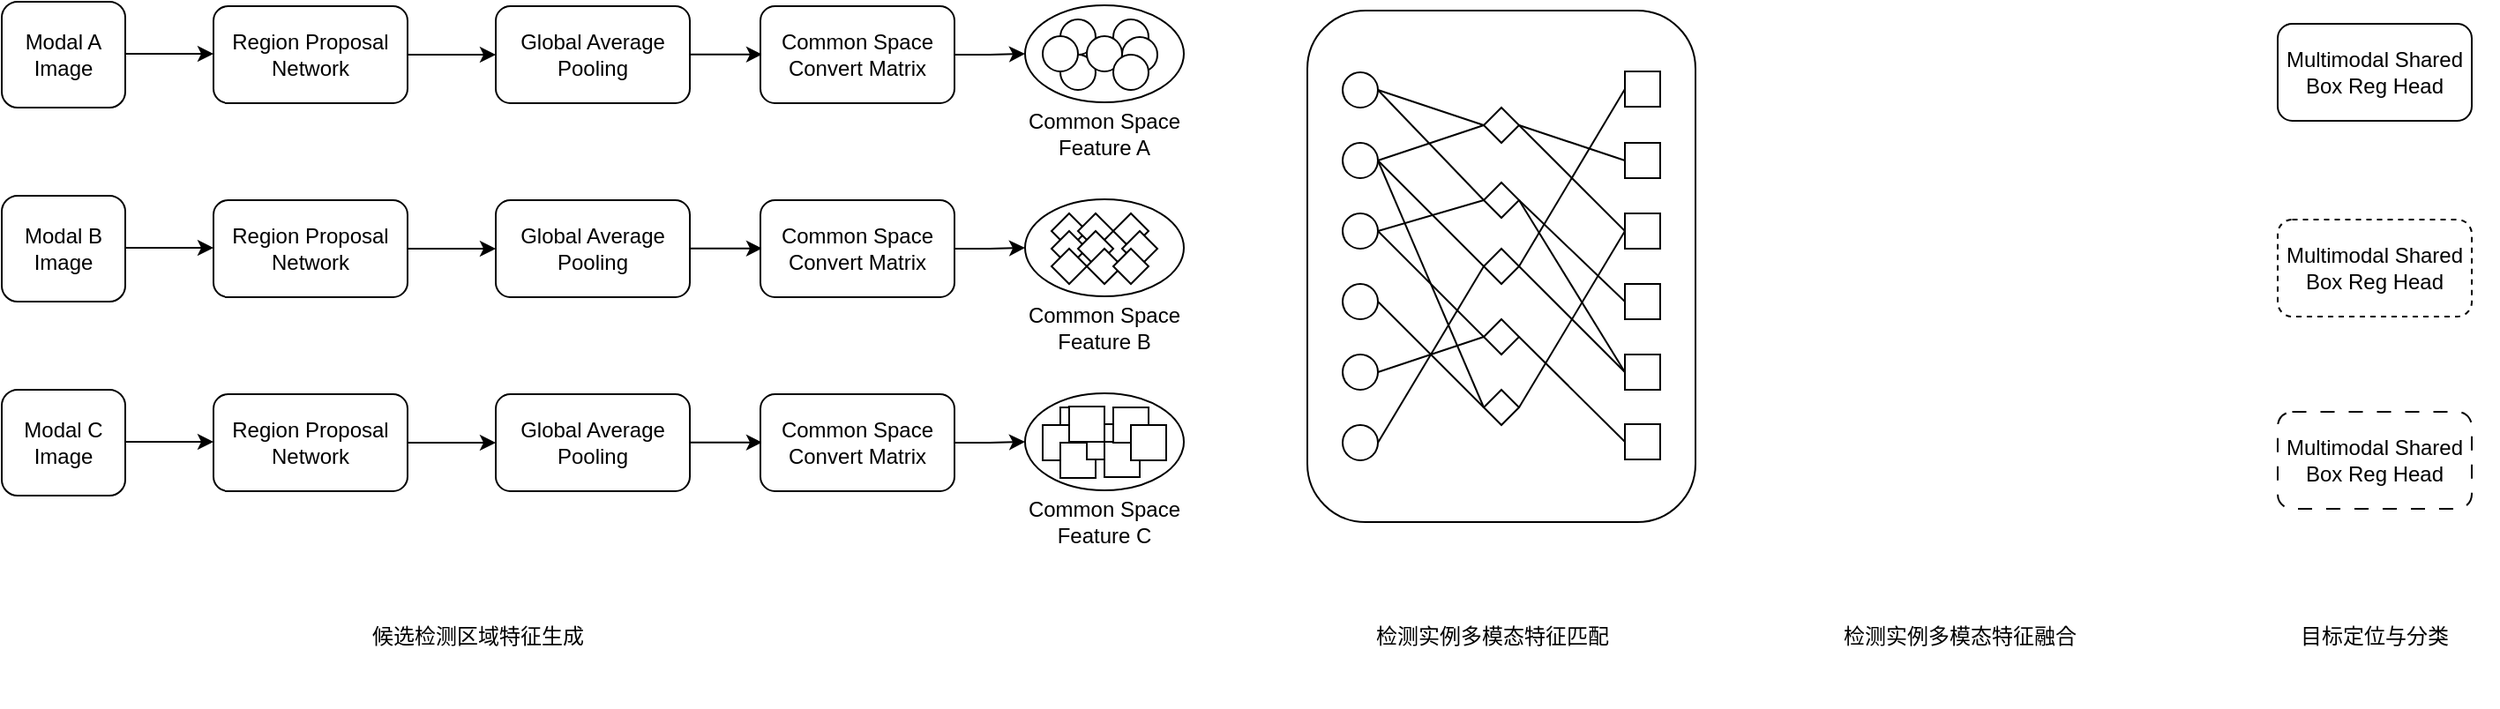 <mxfile version="23.1.2" type="github">
  <diagram name="第 1 页" id="z2M5c4vALER3vp60Q3NO">
    <mxGraphModel dx="1313" dy="688" grid="1" gridSize="10" guides="1" tooltips="1" connect="1" arrows="1" fold="1" page="1" pageScale="1" pageWidth="2336" pageHeight="1654" math="0" shadow="0">
      <root>
        <mxCell id="0" />
        <mxCell id="1" parent="0" />
        <mxCell id="HAOtPfupm4dBEVP8952R-200" value="" style="rounded=1;whiteSpace=wrap;html=1;fillColor=none;" vertex="1" parent="1">
          <mxGeometry x="760" y="355" width="220" height="290" as="geometry" />
        </mxCell>
        <mxCell id="HAOtPfupm4dBEVP8952R-1" value="Modal A&lt;br&gt;Image" style="rounded=1;whiteSpace=wrap;html=1;" vertex="1" parent="1">
          <mxGeometry x="20" y="350" width="70" height="60" as="geometry" />
        </mxCell>
        <mxCell id="HAOtPfupm4dBEVP8952R-2" value="" style="endArrow=classic;html=1;rounded=0;" edge="1" parent="1">
          <mxGeometry width="50" height="50" relative="1" as="geometry">
            <mxPoint x="90" y="379.5" as="sourcePoint" />
            <mxPoint x="140" y="379.5" as="targetPoint" />
          </mxGeometry>
        </mxCell>
        <mxCell id="HAOtPfupm4dBEVP8952R-19" value="" style="edgeStyle=orthogonalEdgeStyle;rounded=0;orthogonalLoop=1;jettySize=auto;html=1;" edge="1" parent="1" source="HAOtPfupm4dBEVP8952R-3" target="HAOtPfupm4dBEVP8952R-18">
          <mxGeometry relative="1" as="geometry" />
        </mxCell>
        <mxCell id="HAOtPfupm4dBEVP8952R-3" value="Region Proposal&lt;br&gt;Network" style="rounded=1;whiteSpace=wrap;html=1;" vertex="1" parent="1">
          <mxGeometry x="140" y="352.5" width="110" height="55" as="geometry" />
        </mxCell>
        <mxCell id="HAOtPfupm4dBEVP8952R-16" style="edgeStyle=orthogonalEdgeStyle;rounded=0;orthogonalLoop=1;jettySize=auto;html=1;exitX=1;exitY=0.5;exitDx=0;exitDy=0;entryX=0;entryY=0.5;entryDx=0;entryDy=0;" edge="1" parent="1">
          <mxGeometry relative="1" as="geometry">
            <mxPoint x="410" y="379.83" as="sourcePoint" />
            <mxPoint x="451" y="379.83" as="targetPoint" />
          </mxGeometry>
        </mxCell>
        <mxCell id="HAOtPfupm4dBEVP8952R-18" value="Global Average&lt;br&gt;Pooling" style="rounded=1;whiteSpace=wrap;html=1;" vertex="1" parent="1">
          <mxGeometry x="300" y="352.5" width="110" height="55" as="geometry" />
        </mxCell>
        <mxCell id="HAOtPfupm4dBEVP8952R-88" style="edgeStyle=orthogonalEdgeStyle;rounded=0;orthogonalLoop=1;jettySize=auto;html=1;exitX=1;exitY=0.5;exitDx=0;exitDy=0;entryX=0;entryY=0.5;entryDx=0;entryDy=0;" edge="1" parent="1" source="HAOtPfupm4dBEVP8952R-20" target="HAOtPfupm4dBEVP8952R-87">
          <mxGeometry relative="1" as="geometry" />
        </mxCell>
        <mxCell id="HAOtPfupm4dBEVP8952R-20" value="Common Space&lt;br&gt;Convert Matrix" style="rounded=1;whiteSpace=wrap;html=1;" vertex="1" parent="1">
          <mxGeometry x="450" y="352.5" width="110" height="55" as="geometry" />
        </mxCell>
        <mxCell id="HAOtPfupm4dBEVP8952R-21" value="候选检测区域特征生成" style="text;html=1;strokeColor=none;fillColor=none;align=center;verticalAlign=middle;whiteSpace=wrap;rounded=0;" vertex="1" parent="1">
          <mxGeometry x="220" y="670" width="140" height="80" as="geometry" />
        </mxCell>
        <mxCell id="HAOtPfupm4dBEVP8952R-22" value="检测实例多模态特征匹配" style="text;html=1;strokeColor=none;fillColor=none;align=center;verticalAlign=middle;whiteSpace=wrap;rounded=0;" vertex="1" parent="1">
          <mxGeometry x="780" y="670" width="170" height="80" as="geometry" />
        </mxCell>
        <mxCell id="HAOtPfupm4dBEVP8952R-23" value="检测实例多模态特征融合" style="text;html=1;strokeColor=none;fillColor=none;align=center;verticalAlign=middle;whiteSpace=wrap;rounded=0;" vertex="1" parent="1">
          <mxGeometry x="1060" y="670" width="140" height="80" as="geometry" />
        </mxCell>
        <mxCell id="HAOtPfupm4dBEVP8952R-24" value="目标定位与分类" style="text;html=1;strokeColor=none;fillColor=none;align=center;verticalAlign=middle;whiteSpace=wrap;rounded=0;" vertex="1" parent="1">
          <mxGeometry x="1295" y="670" width="140" height="80" as="geometry" />
        </mxCell>
        <mxCell id="HAOtPfupm4dBEVP8952R-25" value="" style="ellipse;whiteSpace=wrap;html=1;aspect=fixed;" vertex="1" parent="1">
          <mxGeometry x="780" y="390" width="20" height="20" as="geometry" />
        </mxCell>
        <mxCell id="HAOtPfupm4dBEVP8952R-87" value="" style="ellipse;whiteSpace=wrap;html=1;" vertex="1" parent="1">
          <mxGeometry x="600" y="352" width="90" height="55" as="geometry" />
        </mxCell>
        <mxCell id="HAOtPfupm4dBEVP8952R-89" value="" style="ellipse;whiteSpace=wrap;html=1;aspect=fixed;" vertex="1" parent="1">
          <mxGeometry x="620" y="360" width="20" height="20" as="geometry" />
        </mxCell>
        <mxCell id="HAOtPfupm4dBEVP8952R-90" value="" style="ellipse;whiteSpace=wrap;html=1;aspect=fixed;" vertex="1" parent="1">
          <mxGeometry x="650" y="360" width="20" height="20" as="geometry" />
        </mxCell>
        <mxCell id="HAOtPfupm4dBEVP8952R-91" value="" style="ellipse;whiteSpace=wrap;html=1;aspect=fixed;" vertex="1" parent="1">
          <mxGeometry x="620" y="380" width="20" height="20" as="geometry" />
        </mxCell>
        <mxCell id="HAOtPfupm4dBEVP8952R-92" value="" style="ellipse;whiteSpace=wrap;html=1;aspect=fixed;" vertex="1" parent="1">
          <mxGeometry x="610" y="369.5" width="20" height="20" as="geometry" />
        </mxCell>
        <mxCell id="HAOtPfupm4dBEVP8952R-93" value="" style="ellipse;whiteSpace=wrap;html=1;aspect=fixed;" vertex="1" parent="1">
          <mxGeometry x="635" y="369.5" width="20" height="20" as="geometry" />
        </mxCell>
        <mxCell id="HAOtPfupm4dBEVP8952R-94" value="" style="ellipse;whiteSpace=wrap;html=1;aspect=fixed;" vertex="1" parent="1">
          <mxGeometry x="655" y="370" width="20" height="20" as="geometry" />
        </mxCell>
        <mxCell id="HAOtPfupm4dBEVP8952R-95" value="" style="ellipse;whiteSpace=wrap;html=1;aspect=fixed;" vertex="1" parent="1">
          <mxGeometry x="650" y="380" width="20" height="20" as="geometry" />
        </mxCell>
        <mxCell id="HAOtPfupm4dBEVP8952R-96" value="Common Space Feature A" style="text;html=1;strokeColor=none;fillColor=none;align=center;verticalAlign=middle;whiteSpace=wrap;rounded=0;" vertex="1" parent="1">
          <mxGeometry x="590" y="410" width="110" height="30" as="geometry" />
        </mxCell>
        <mxCell id="HAOtPfupm4dBEVP8952R-97" value="Modal B&lt;br&gt;Image" style="rounded=1;whiteSpace=wrap;html=1;" vertex="1" parent="1">
          <mxGeometry x="20" y="460" width="70" height="60" as="geometry" />
        </mxCell>
        <mxCell id="HAOtPfupm4dBEVP8952R-98" value="" style="endArrow=classic;html=1;rounded=0;" edge="1" parent="1">
          <mxGeometry width="50" height="50" relative="1" as="geometry">
            <mxPoint x="90" y="489.5" as="sourcePoint" />
            <mxPoint x="140" y="489.5" as="targetPoint" />
          </mxGeometry>
        </mxCell>
        <mxCell id="HAOtPfupm4dBEVP8952R-99" value="" style="edgeStyle=orthogonalEdgeStyle;rounded=0;orthogonalLoop=1;jettySize=auto;html=1;" edge="1" parent="1" source="HAOtPfupm4dBEVP8952R-100" target="HAOtPfupm4dBEVP8952R-102">
          <mxGeometry relative="1" as="geometry" />
        </mxCell>
        <mxCell id="HAOtPfupm4dBEVP8952R-100" value="Region Proposal&lt;br&gt;Network" style="rounded=1;whiteSpace=wrap;html=1;" vertex="1" parent="1">
          <mxGeometry x="140" y="462.5" width="110" height="55" as="geometry" />
        </mxCell>
        <mxCell id="HAOtPfupm4dBEVP8952R-101" style="edgeStyle=orthogonalEdgeStyle;rounded=0;orthogonalLoop=1;jettySize=auto;html=1;exitX=1;exitY=0.5;exitDx=0;exitDy=0;entryX=0;entryY=0.5;entryDx=0;entryDy=0;" edge="1" parent="1">
          <mxGeometry relative="1" as="geometry">
            <mxPoint x="410" y="489.83" as="sourcePoint" />
            <mxPoint x="451" y="489.83" as="targetPoint" />
          </mxGeometry>
        </mxCell>
        <mxCell id="HAOtPfupm4dBEVP8952R-102" value="Global Average&lt;br&gt;Pooling" style="rounded=1;whiteSpace=wrap;html=1;" vertex="1" parent="1">
          <mxGeometry x="300" y="462.5" width="110" height="55" as="geometry" />
        </mxCell>
        <mxCell id="HAOtPfupm4dBEVP8952R-103" style="edgeStyle=orthogonalEdgeStyle;rounded=0;orthogonalLoop=1;jettySize=auto;html=1;exitX=1;exitY=0.5;exitDx=0;exitDy=0;entryX=0;entryY=0.5;entryDx=0;entryDy=0;" edge="1" parent="1" source="HAOtPfupm4dBEVP8952R-104" target="HAOtPfupm4dBEVP8952R-105">
          <mxGeometry relative="1" as="geometry" />
        </mxCell>
        <mxCell id="HAOtPfupm4dBEVP8952R-104" value="Common Space&lt;br&gt;Convert Matrix" style="rounded=1;whiteSpace=wrap;html=1;" vertex="1" parent="1">
          <mxGeometry x="450" y="462.5" width="110" height="55" as="geometry" />
        </mxCell>
        <mxCell id="HAOtPfupm4dBEVP8952R-105" value="" style="ellipse;whiteSpace=wrap;html=1;" vertex="1" parent="1">
          <mxGeometry x="600" y="462" width="90" height="55" as="geometry" />
        </mxCell>
        <mxCell id="HAOtPfupm4dBEVP8952R-113" value="Common Space Feature B" style="text;html=1;strokeColor=none;fillColor=none;align=center;verticalAlign=middle;whiteSpace=wrap;rounded=0;" vertex="1" parent="1">
          <mxGeometry x="590" y="520" width="110" height="30" as="geometry" />
        </mxCell>
        <mxCell id="HAOtPfupm4dBEVP8952R-114" value="Modal C&lt;br&gt;Image" style="rounded=1;whiteSpace=wrap;html=1;" vertex="1" parent="1">
          <mxGeometry x="20" y="570" width="70" height="60" as="geometry" />
        </mxCell>
        <mxCell id="HAOtPfupm4dBEVP8952R-115" value="" style="endArrow=classic;html=1;rounded=0;" edge="1" parent="1">
          <mxGeometry width="50" height="50" relative="1" as="geometry">
            <mxPoint x="90" y="599.5" as="sourcePoint" />
            <mxPoint x="140" y="599.5" as="targetPoint" />
          </mxGeometry>
        </mxCell>
        <mxCell id="HAOtPfupm4dBEVP8952R-116" value="" style="edgeStyle=orthogonalEdgeStyle;rounded=0;orthogonalLoop=1;jettySize=auto;html=1;" edge="1" parent="1" source="HAOtPfupm4dBEVP8952R-117" target="HAOtPfupm4dBEVP8952R-119">
          <mxGeometry relative="1" as="geometry" />
        </mxCell>
        <mxCell id="HAOtPfupm4dBEVP8952R-117" value="Region Proposal&lt;br&gt;Network" style="rounded=1;whiteSpace=wrap;html=1;" vertex="1" parent="1">
          <mxGeometry x="140" y="572.5" width="110" height="55" as="geometry" />
        </mxCell>
        <mxCell id="HAOtPfupm4dBEVP8952R-118" style="edgeStyle=orthogonalEdgeStyle;rounded=0;orthogonalLoop=1;jettySize=auto;html=1;exitX=1;exitY=0.5;exitDx=0;exitDy=0;entryX=0;entryY=0.5;entryDx=0;entryDy=0;" edge="1" parent="1">
          <mxGeometry relative="1" as="geometry">
            <mxPoint x="410" y="599.83" as="sourcePoint" />
            <mxPoint x="451" y="599.83" as="targetPoint" />
          </mxGeometry>
        </mxCell>
        <mxCell id="HAOtPfupm4dBEVP8952R-119" value="Global Average&lt;br&gt;Pooling" style="rounded=1;whiteSpace=wrap;html=1;" vertex="1" parent="1">
          <mxGeometry x="300" y="572.5" width="110" height="55" as="geometry" />
        </mxCell>
        <mxCell id="HAOtPfupm4dBEVP8952R-120" style="edgeStyle=orthogonalEdgeStyle;rounded=0;orthogonalLoop=1;jettySize=auto;html=1;exitX=1;exitY=0.5;exitDx=0;exitDy=0;entryX=0;entryY=0.5;entryDx=0;entryDy=0;" edge="1" parent="1" source="HAOtPfupm4dBEVP8952R-121" target="HAOtPfupm4dBEVP8952R-122">
          <mxGeometry relative="1" as="geometry" />
        </mxCell>
        <mxCell id="HAOtPfupm4dBEVP8952R-121" value="Common Space&lt;br&gt;Convert Matrix" style="rounded=1;whiteSpace=wrap;html=1;" vertex="1" parent="1">
          <mxGeometry x="450" y="572.5" width="110" height="55" as="geometry" />
        </mxCell>
        <mxCell id="HAOtPfupm4dBEVP8952R-122" value="" style="ellipse;whiteSpace=wrap;html=1;" vertex="1" parent="1">
          <mxGeometry x="600" y="572" width="90" height="55" as="geometry" />
        </mxCell>
        <mxCell id="HAOtPfupm4dBEVP8952R-123" value="Common Space Feature C" style="text;html=1;strokeColor=none;fillColor=none;align=center;verticalAlign=middle;whiteSpace=wrap;rounded=0;" vertex="1" parent="1">
          <mxGeometry x="590" y="630" width="110" height="30" as="geometry" />
        </mxCell>
        <mxCell id="HAOtPfupm4dBEVP8952R-126" value="" style="rhombus;whiteSpace=wrap;html=1;" vertex="1" parent="1">
          <mxGeometry x="615" y="470" width="20" height="20" as="geometry" />
        </mxCell>
        <mxCell id="HAOtPfupm4dBEVP8952R-127" value="" style="rhombus;whiteSpace=wrap;html=1;" vertex="1" parent="1">
          <mxGeometry x="615" y="480" width="20" height="20" as="geometry" />
        </mxCell>
        <mxCell id="HAOtPfupm4dBEVP8952R-128" value="" style="rhombus;whiteSpace=wrap;html=1;" vertex="1" parent="1">
          <mxGeometry x="615" y="490" width="20" height="20" as="geometry" />
        </mxCell>
        <mxCell id="HAOtPfupm4dBEVP8952R-129" value="" style="rhombus;whiteSpace=wrap;html=1;" vertex="1" parent="1">
          <mxGeometry x="630" y="470" width="20" height="20" as="geometry" />
        </mxCell>
        <mxCell id="HAOtPfupm4dBEVP8952R-130" value="" style="rhombus;whiteSpace=wrap;html=1;" vertex="1" parent="1">
          <mxGeometry x="630" y="480" width="20" height="20" as="geometry" />
        </mxCell>
        <mxCell id="HAOtPfupm4dBEVP8952R-131" value="" style="rhombus;whiteSpace=wrap;html=1;" vertex="1" parent="1">
          <mxGeometry x="650" y="470" width="20" height="20" as="geometry" />
        </mxCell>
        <mxCell id="HAOtPfupm4dBEVP8952R-132" value="" style="rhombus;whiteSpace=wrap;html=1;" vertex="1" parent="1">
          <mxGeometry x="635" y="490" width="20" height="20" as="geometry" />
        </mxCell>
        <mxCell id="HAOtPfupm4dBEVP8952R-133" value="" style="rhombus;whiteSpace=wrap;html=1;" vertex="1" parent="1">
          <mxGeometry x="655" y="480" width="20" height="20" as="geometry" />
        </mxCell>
        <mxCell id="HAOtPfupm4dBEVP8952R-134" value="" style="rhombus;whiteSpace=wrap;html=1;" vertex="1" parent="1">
          <mxGeometry x="650" y="490" width="20" height="20" as="geometry" />
        </mxCell>
        <mxCell id="HAOtPfupm4dBEVP8952R-136" value="" style="whiteSpace=wrap;html=1;aspect=fixed;" vertex="1" parent="1">
          <mxGeometry x="620" y="580" width="20" height="20" as="geometry" />
        </mxCell>
        <mxCell id="HAOtPfupm4dBEVP8952R-137" value="" style="whiteSpace=wrap;html=1;aspect=fixed;" vertex="1" parent="1">
          <mxGeometry x="610" y="590" width="20" height="20" as="geometry" />
        </mxCell>
        <mxCell id="HAOtPfupm4dBEVP8952R-138" value="" style="whiteSpace=wrap;html=1;aspect=fixed;" vertex="1" parent="1">
          <mxGeometry x="620" y="600" width="20" height="20" as="geometry" />
        </mxCell>
        <mxCell id="HAOtPfupm4dBEVP8952R-139" value="" style="whiteSpace=wrap;html=1;aspect=fixed;" vertex="1" parent="1">
          <mxGeometry x="635" y="589.5" width="20" height="20" as="geometry" />
        </mxCell>
        <mxCell id="HAOtPfupm4dBEVP8952R-140" value="" style="whiteSpace=wrap;html=1;aspect=fixed;" vertex="1" parent="1">
          <mxGeometry x="645" y="599.5" width="20" height="20" as="geometry" />
        </mxCell>
        <mxCell id="HAOtPfupm4dBEVP8952R-141" value="" style="whiteSpace=wrap;html=1;aspect=fixed;" vertex="1" parent="1">
          <mxGeometry x="625" y="579.5" width="20" height="20" as="geometry" />
        </mxCell>
        <mxCell id="HAOtPfupm4dBEVP8952R-142" value="" style="whiteSpace=wrap;html=1;aspect=fixed;" vertex="1" parent="1">
          <mxGeometry x="650" y="580" width="20" height="20" as="geometry" />
        </mxCell>
        <mxCell id="HAOtPfupm4dBEVP8952R-143" value="" style="whiteSpace=wrap;html=1;aspect=fixed;" vertex="1" parent="1">
          <mxGeometry x="660" y="590" width="20" height="20" as="geometry" />
        </mxCell>
        <mxCell id="HAOtPfupm4dBEVP8952R-145" value="" style="ellipse;whiteSpace=wrap;html=1;aspect=fixed;" vertex="1" parent="1">
          <mxGeometry x="780" y="430" width="20" height="20" as="geometry" />
        </mxCell>
        <mxCell id="HAOtPfupm4dBEVP8952R-146" value="" style="ellipse;whiteSpace=wrap;html=1;aspect=fixed;" vertex="1" parent="1">
          <mxGeometry x="780" y="470" width="20" height="20" as="geometry" />
        </mxCell>
        <mxCell id="HAOtPfupm4dBEVP8952R-147" value="" style="ellipse;whiteSpace=wrap;html=1;aspect=fixed;" vertex="1" parent="1">
          <mxGeometry x="780" y="510" width="20" height="20" as="geometry" />
        </mxCell>
        <mxCell id="HAOtPfupm4dBEVP8952R-148" value="" style="ellipse;whiteSpace=wrap;html=1;aspect=fixed;" vertex="1" parent="1">
          <mxGeometry x="780" y="550" width="20" height="20" as="geometry" />
        </mxCell>
        <mxCell id="HAOtPfupm4dBEVP8952R-149" value="" style="ellipse;whiteSpace=wrap;html=1;aspect=fixed;" vertex="1" parent="1">
          <mxGeometry x="780" y="590" width="20" height="20" as="geometry" />
        </mxCell>
        <mxCell id="HAOtPfupm4dBEVP8952R-150" value="" style="rhombus;whiteSpace=wrap;html=1;" vertex="1" parent="1">
          <mxGeometry x="860" y="410" width="20" height="20" as="geometry" />
        </mxCell>
        <mxCell id="HAOtPfupm4dBEVP8952R-151" value="" style="rhombus;whiteSpace=wrap;html=1;" vertex="1" parent="1">
          <mxGeometry x="860" y="452.5" width="20" height="20" as="geometry" />
        </mxCell>
        <mxCell id="HAOtPfupm4dBEVP8952R-152" value="" style="rhombus;whiteSpace=wrap;html=1;" vertex="1" parent="1">
          <mxGeometry x="860" y="490" width="20" height="20" as="geometry" />
        </mxCell>
        <mxCell id="HAOtPfupm4dBEVP8952R-153" value="" style="rhombus;whiteSpace=wrap;html=1;" vertex="1" parent="1">
          <mxGeometry x="860" y="530" width="20" height="20" as="geometry" />
        </mxCell>
        <mxCell id="HAOtPfupm4dBEVP8952R-154" value="" style="rhombus;whiteSpace=wrap;html=1;" vertex="1" parent="1">
          <mxGeometry x="860" y="570" width="20" height="20" as="geometry" />
        </mxCell>
        <mxCell id="HAOtPfupm4dBEVP8952R-155" value="" style="whiteSpace=wrap;html=1;aspect=fixed;" vertex="1" parent="1">
          <mxGeometry x="940" y="389.5" width="20" height="20" as="geometry" />
        </mxCell>
        <mxCell id="HAOtPfupm4dBEVP8952R-156" value="" style="whiteSpace=wrap;html=1;aspect=fixed;" vertex="1" parent="1">
          <mxGeometry x="940" y="430" width="20" height="20" as="geometry" />
        </mxCell>
        <mxCell id="HAOtPfupm4dBEVP8952R-157" value="" style="whiteSpace=wrap;html=1;aspect=fixed;" vertex="1" parent="1">
          <mxGeometry x="940" y="470" width="20" height="20" as="geometry" />
        </mxCell>
        <mxCell id="HAOtPfupm4dBEVP8952R-158" value="" style="whiteSpace=wrap;html=1;aspect=fixed;" vertex="1" parent="1">
          <mxGeometry x="940" y="510" width="20" height="20" as="geometry" />
        </mxCell>
        <mxCell id="HAOtPfupm4dBEVP8952R-159" value="" style="whiteSpace=wrap;html=1;aspect=fixed;" vertex="1" parent="1">
          <mxGeometry x="940" y="550" width="20" height="20" as="geometry" />
        </mxCell>
        <mxCell id="HAOtPfupm4dBEVP8952R-160" value="" style="whiteSpace=wrap;html=1;aspect=fixed;" vertex="1" parent="1">
          <mxGeometry x="940" y="589.5" width="20" height="20" as="geometry" />
        </mxCell>
        <mxCell id="HAOtPfupm4dBEVP8952R-161" value="" style="endArrow=none;html=1;rounded=0;exitX=1;exitY=0.5;exitDx=0;exitDy=0;entryX=0;entryY=0.5;entryDx=0;entryDy=0;" edge="1" parent="1" source="HAOtPfupm4dBEVP8952R-25" target="HAOtPfupm4dBEVP8952R-150">
          <mxGeometry width="50" height="50" relative="1" as="geometry">
            <mxPoint x="800" y="480" as="sourcePoint" />
            <mxPoint x="850" y="430" as="targetPoint" />
          </mxGeometry>
        </mxCell>
        <mxCell id="HAOtPfupm4dBEVP8952R-162" value="" style="endArrow=none;html=1;rounded=0;exitX=1;exitY=0.5;exitDx=0;exitDy=0;entryX=0;entryY=0.5;entryDx=0;entryDy=0;" edge="1" parent="1" source="HAOtPfupm4dBEVP8952R-25" target="HAOtPfupm4dBEVP8952R-151">
          <mxGeometry width="50" height="50" relative="1" as="geometry">
            <mxPoint x="810" y="410" as="sourcePoint" />
            <mxPoint x="870" y="430" as="targetPoint" />
          </mxGeometry>
        </mxCell>
        <mxCell id="HAOtPfupm4dBEVP8952R-163" value="" style="endArrow=none;html=1;rounded=0;exitX=1;exitY=0.5;exitDx=0;exitDy=0;entryX=0;entryY=0.5;entryDx=0;entryDy=0;" edge="1" parent="1" source="HAOtPfupm4dBEVP8952R-145" target="HAOtPfupm4dBEVP8952R-152">
          <mxGeometry width="50" height="50" relative="1" as="geometry">
            <mxPoint x="810" y="410" as="sourcePoint" />
            <mxPoint x="870" y="473" as="targetPoint" />
          </mxGeometry>
        </mxCell>
        <mxCell id="HAOtPfupm4dBEVP8952R-164" value="" style="endArrow=none;html=1;rounded=0;exitX=1;exitY=0.5;exitDx=0;exitDy=0;entryX=0;entryY=0.5;entryDx=0;entryDy=0;" edge="1" parent="1" source="HAOtPfupm4dBEVP8952R-146" target="HAOtPfupm4dBEVP8952R-153">
          <mxGeometry width="50" height="50" relative="1" as="geometry">
            <mxPoint x="810" y="450" as="sourcePoint" />
            <mxPoint x="870" y="510" as="targetPoint" />
          </mxGeometry>
        </mxCell>
        <mxCell id="HAOtPfupm4dBEVP8952R-165" value="" style="endArrow=none;html=1;rounded=0;exitX=1;exitY=0.5;exitDx=0;exitDy=0;entryX=0;entryY=0.5;entryDx=0;entryDy=0;" edge="1" parent="1" source="HAOtPfupm4dBEVP8952R-145" target="HAOtPfupm4dBEVP8952R-154">
          <mxGeometry width="50" height="50" relative="1" as="geometry">
            <mxPoint x="810" y="490" as="sourcePoint" />
            <mxPoint x="870" y="550" as="targetPoint" />
          </mxGeometry>
        </mxCell>
        <mxCell id="HAOtPfupm4dBEVP8952R-166" value="" style="endArrow=none;html=1;rounded=0;exitX=1;exitY=0.5;exitDx=0;exitDy=0;" edge="1" parent="1" source="HAOtPfupm4dBEVP8952R-148">
          <mxGeometry width="50" height="50" relative="1" as="geometry">
            <mxPoint x="810" y="490" as="sourcePoint" />
            <mxPoint x="860" y="540" as="targetPoint" />
          </mxGeometry>
        </mxCell>
        <mxCell id="HAOtPfupm4dBEVP8952R-167" value="" style="endArrow=none;html=1;rounded=0;exitX=1;exitY=0.5;exitDx=0;exitDy=0;entryX=0;entryY=0.5;entryDx=0;entryDy=0;" edge="1" parent="1" source="HAOtPfupm4dBEVP8952R-149" target="HAOtPfupm4dBEVP8952R-152">
          <mxGeometry width="50" height="50" relative="1" as="geometry">
            <mxPoint x="810" y="570" as="sourcePoint" />
            <mxPoint x="870" y="550" as="targetPoint" />
          </mxGeometry>
        </mxCell>
        <mxCell id="HAOtPfupm4dBEVP8952R-168" value="" style="endArrow=none;html=1;rounded=0;exitX=1;exitY=0.5;exitDx=0;exitDy=0;entryX=0;entryY=0.5;entryDx=0;entryDy=0;" edge="1" parent="1" source="HAOtPfupm4dBEVP8952R-147" target="HAOtPfupm4dBEVP8952R-154">
          <mxGeometry width="50" height="50" relative="1" as="geometry">
            <mxPoint x="810" y="610" as="sourcePoint" />
            <mxPoint x="870" y="510" as="targetPoint" />
          </mxGeometry>
        </mxCell>
        <mxCell id="HAOtPfupm4dBEVP8952R-169" value="" style="endArrow=none;html=1;rounded=0;exitX=1;exitY=0.5;exitDx=0;exitDy=0;entryX=0;entryY=0.5;entryDx=0;entryDy=0;" edge="1" parent="1" source="HAOtPfupm4dBEVP8952R-146" target="HAOtPfupm4dBEVP8952R-151">
          <mxGeometry width="50" height="50" relative="1" as="geometry">
            <mxPoint x="810" y="450" as="sourcePoint" />
            <mxPoint x="870" y="510" as="targetPoint" />
          </mxGeometry>
        </mxCell>
        <mxCell id="HAOtPfupm4dBEVP8952R-170" value="" style="endArrow=none;html=1;rounded=0;exitX=1;exitY=0.5;exitDx=0;exitDy=0;entryX=0;entryY=0.5;entryDx=0;entryDy=0;" edge="1" parent="1">
          <mxGeometry width="50" height="50" relative="1" as="geometry">
            <mxPoint x="880" y="420" as="sourcePoint" />
            <mxPoint x="940" y="440" as="targetPoint" />
          </mxGeometry>
        </mxCell>
        <mxCell id="HAOtPfupm4dBEVP8952R-171" value="" style="endArrow=none;html=1;rounded=0;entryX=0;entryY=0.5;entryDx=0;entryDy=0;exitX=1;exitY=0.5;exitDx=0;exitDy=0;" edge="1" parent="1" source="HAOtPfupm4dBEVP8952R-151" target="HAOtPfupm4dBEVP8952R-158">
          <mxGeometry width="50" height="50" relative="1" as="geometry">
            <mxPoint x="890" y="470" as="sourcePoint" />
            <mxPoint x="940" y="525" as="targetPoint" />
          </mxGeometry>
        </mxCell>
        <mxCell id="HAOtPfupm4dBEVP8952R-172" value="" style="endArrow=none;html=1;rounded=0;entryX=0;entryY=0.5;entryDx=0;entryDy=0;exitX=1;exitY=0.5;exitDx=0;exitDy=0;" edge="1" parent="1" source="HAOtPfupm4dBEVP8952R-152" target="HAOtPfupm4dBEVP8952R-155">
          <mxGeometry width="50" height="50" relative="1" as="geometry">
            <mxPoint x="890" y="473" as="sourcePoint" />
            <mxPoint x="950" y="530" as="targetPoint" />
          </mxGeometry>
        </mxCell>
        <mxCell id="HAOtPfupm4dBEVP8952R-173" value="" style="endArrow=none;html=1;rounded=0;entryX=0;entryY=0.5;entryDx=0;entryDy=0;exitX=1;exitY=0.5;exitDx=0;exitDy=0;" edge="1" parent="1" source="HAOtPfupm4dBEVP8952R-154" target="HAOtPfupm4dBEVP8952R-157">
          <mxGeometry width="50" height="50" relative="1" as="geometry">
            <mxPoint x="890" y="510" as="sourcePoint" />
            <mxPoint x="950" y="410" as="targetPoint" />
          </mxGeometry>
        </mxCell>
        <mxCell id="HAOtPfupm4dBEVP8952R-174" value="" style="endArrow=none;html=1;rounded=0;entryX=0;entryY=0.5;entryDx=0;entryDy=0;exitX=1;exitY=0.5;exitDx=0;exitDy=0;" edge="1" parent="1" source="HAOtPfupm4dBEVP8952R-153" target="HAOtPfupm4dBEVP8952R-160">
          <mxGeometry width="50" height="50" relative="1" as="geometry">
            <mxPoint x="890" y="590" as="sourcePoint" />
            <mxPoint x="950" y="490" as="targetPoint" />
          </mxGeometry>
        </mxCell>
        <mxCell id="HAOtPfupm4dBEVP8952R-175" value="" style="endArrow=none;html=1;rounded=0;exitX=1;exitY=0.5;exitDx=0;exitDy=0;" edge="1" parent="1">
          <mxGeometry width="50" height="50" relative="1" as="geometry">
            <mxPoint x="880" y="500" as="sourcePoint" />
            <mxPoint x="940" y="560" as="targetPoint" />
          </mxGeometry>
        </mxCell>
        <mxCell id="HAOtPfupm4dBEVP8952R-176" value="" style="endArrow=none;html=1;rounded=0;exitX=1;exitY=0.5;exitDx=0;exitDy=0;" edge="1" parent="1" source="HAOtPfupm4dBEVP8952R-150">
          <mxGeometry width="50" height="50" relative="1" as="geometry">
            <mxPoint x="910" y="480" as="sourcePoint" />
            <mxPoint x="940" y="480" as="targetPoint" />
          </mxGeometry>
        </mxCell>
        <mxCell id="HAOtPfupm4dBEVP8952R-177" value="" style="endArrow=none;html=1;rounded=0;exitX=1;exitY=0.5;exitDx=0;exitDy=0;" edge="1" parent="1">
          <mxGeometry width="50" height="50" relative="1" as="geometry">
            <mxPoint x="880" y="462.5" as="sourcePoint" />
            <mxPoint x="940" y="560" as="targetPoint" />
          </mxGeometry>
        </mxCell>
        <mxCell id="HAOtPfupm4dBEVP8952R-186" value="Multimodal Shared Box Reg&amp;nbsp;Head" style="rounded=1;whiteSpace=wrap;html=1;dashed=1;" vertex="1" parent="1">
          <mxGeometry x="1310" y="473.5" width="110" height="55" as="geometry" />
        </mxCell>
        <mxCell id="HAOtPfupm4dBEVP8952R-187" value="Multimodal Shared Box Reg&amp;nbsp;Head" style="rounded=1;whiteSpace=wrap;html=1;" vertex="1" parent="1">
          <mxGeometry x="1310" y="362.5" width="110" height="55" as="geometry" />
        </mxCell>
        <mxCell id="HAOtPfupm4dBEVP8952R-188" value="Multimodal Shared Box Reg&amp;nbsp;Head" style="rounded=1;whiteSpace=wrap;html=1;dashed=1;dashPattern=8 8;" vertex="1" parent="1">
          <mxGeometry x="1310" y="582.5" width="110" height="55" as="geometry" />
        </mxCell>
        <mxCell id="HAOtPfupm4dBEVP8952R-202" value="" style="endArrow=none;html=1;rounded=0;exitX=1;exitY=0.5;exitDx=0;exitDy=0;entryX=0;entryY=0.5;entryDx=0;entryDy=0;" edge="1" parent="1" source="HAOtPfupm4dBEVP8952R-145" target="HAOtPfupm4dBEVP8952R-150">
          <mxGeometry width="50" height="50" relative="1" as="geometry">
            <mxPoint x="790" y="460" as="sourcePoint" />
            <mxPoint x="840" y="410" as="targetPoint" />
          </mxGeometry>
        </mxCell>
      </root>
    </mxGraphModel>
  </diagram>
</mxfile>
